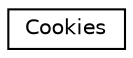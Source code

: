digraph "Graphical Class Hierarchy"
{
  edge [fontname="Helvetica",fontsize="10",labelfontname="Helvetica",labelfontsize="10"];
  node [fontname="Helvetica",fontsize="10",shape=record];
  rankdir="LR";
  Node0 [label="Cookies",height=0.2,width=0.4,color="black", fillcolor="white", style="filled",URL="$class_zest_1_1_cookies_1_1_cookies.html"];
}
